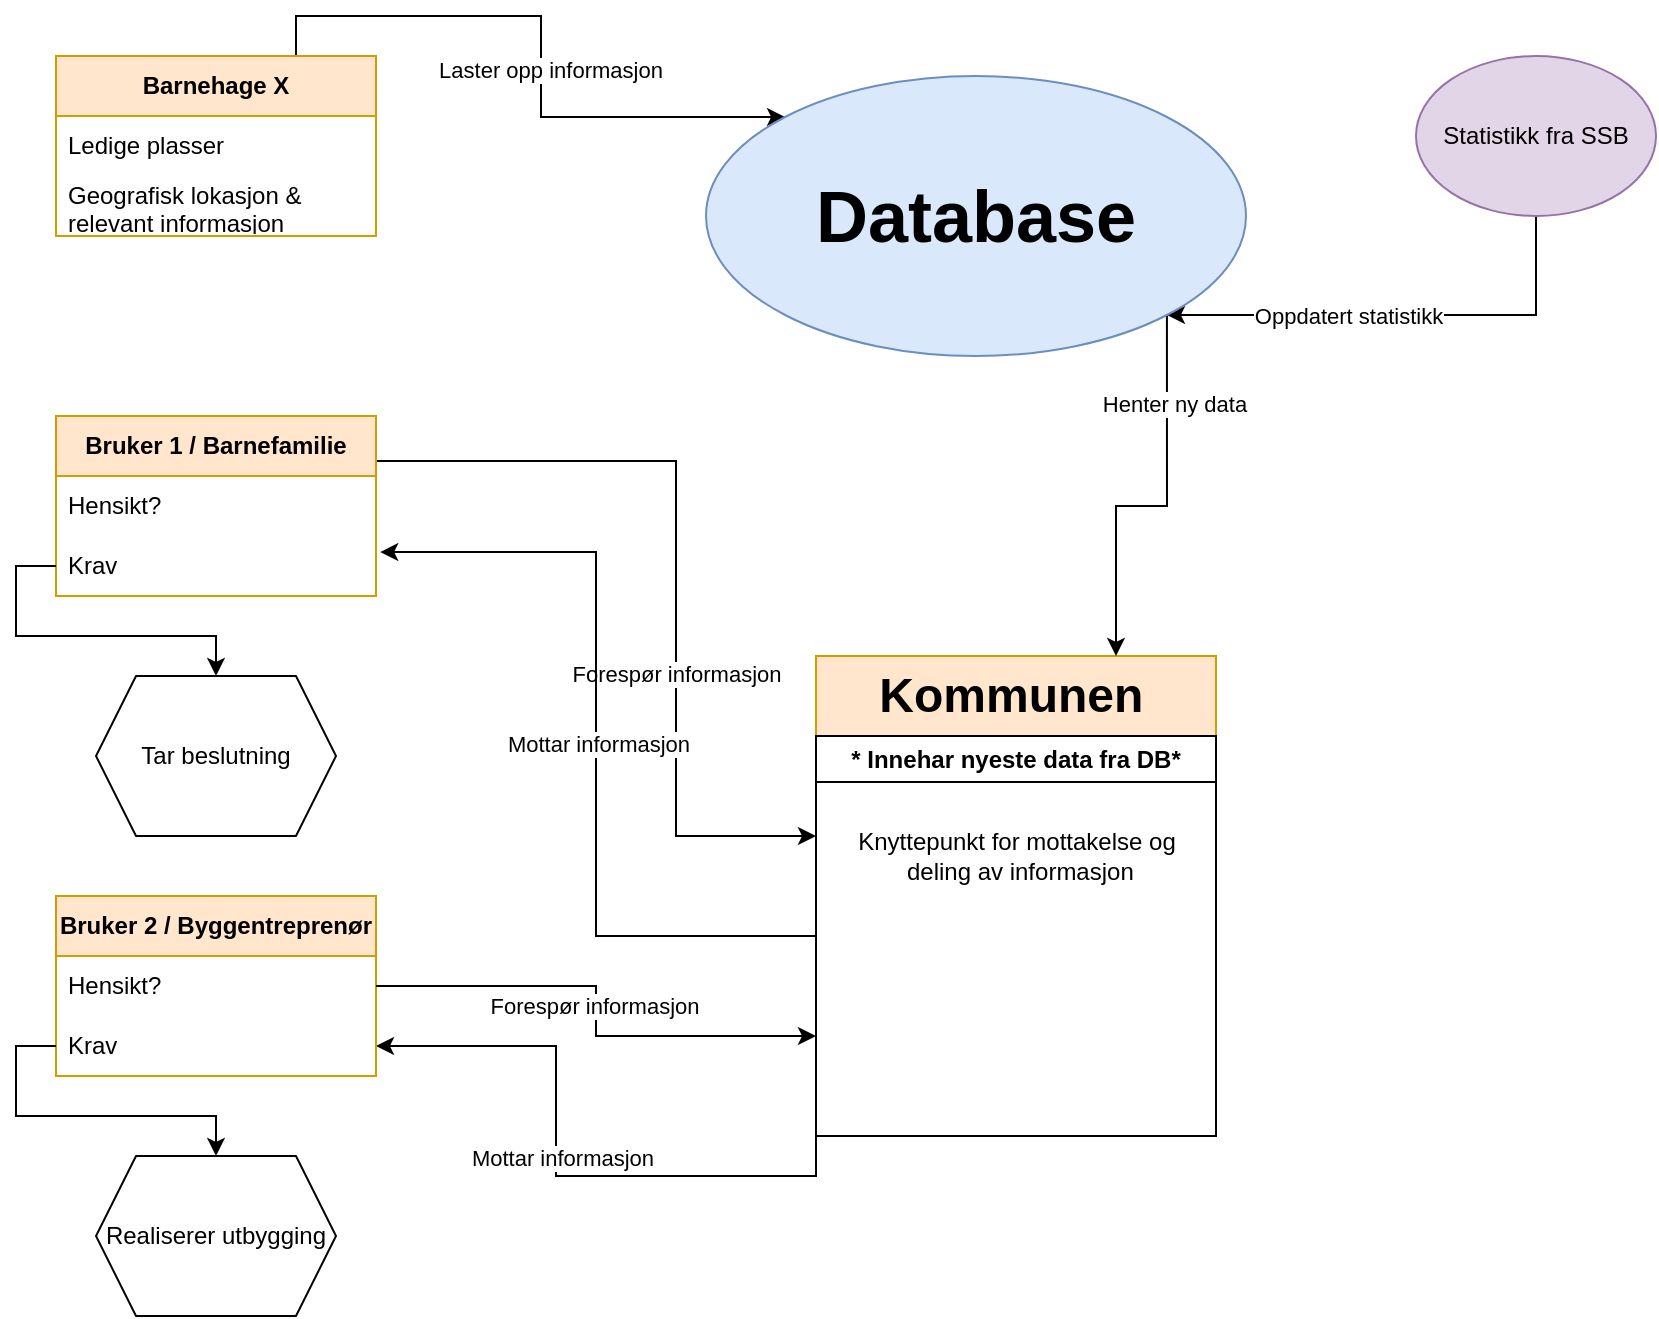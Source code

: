 <mxfile version="22.0.2" type="github">
  <diagram id="C5RBs43oDa-KdzZeNtuy" name="Page-1">
    <mxGraphModel dx="2901" dy="1118" grid="1" gridSize="10" guides="1" tooltips="1" connect="1" arrows="1" fold="1" page="1" pageScale="1" pageWidth="827" pageHeight="1169" math="0" shadow="0">
      <root>
        <mxCell id="WIyWlLk6GJQsqaUBKTNV-0" />
        <mxCell id="WIyWlLk6GJQsqaUBKTNV-1" parent="WIyWlLk6GJQsqaUBKTNV-0" />
        <mxCell id="G2nF_cRTzTYgWaF174XV-175" style="edgeStyle=orthogonalEdgeStyle;rounded=0;orthogonalLoop=1;jettySize=auto;html=1;exitX=1;exitY=0.25;exitDx=0;exitDy=0;entryX=0;entryY=0.25;entryDx=0;entryDy=0;" edge="1" parent="WIyWlLk6GJQsqaUBKTNV-1" source="G2nF_cRTzTYgWaF174XV-86" target="G2nF_cRTzTYgWaF174XV-97">
          <mxGeometry relative="1" as="geometry">
            <Array as="points">
              <mxPoint x="300" y="233" />
              <mxPoint x="300" y="420" />
            </Array>
          </mxGeometry>
        </mxCell>
        <mxCell id="G2nF_cRTzTYgWaF174XV-177" value="Forespør informasjon" style="edgeLabel;html=1;align=center;verticalAlign=middle;resizable=0;points=[];" vertex="1" connectable="0" parent="G2nF_cRTzTYgWaF174XV-175">
          <mxGeometry x="0.252" relative="1" as="geometry">
            <mxPoint y="1" as="offset" />
          </mxGeometry>
        </mxCell>
        <mxCell id="G2nF_cRTzTYgWaF174XV-86" value="&lt;b&gt;Bruker 1 / Barnefamilie&lt;/b&gt;" style="swimlane;fontStyle=0;childLayout=stackLayout;horizontal=1;startSize=30;horizontalStack=0;resizeParent=1;resizeParentMax=0;resizeLast=0;collapsible=1;marginBottom=0;whiteSpace=wrap;html=1;fillColor=#ffe6cc;strokeColor=#d79b00;" vertex="1" parent="WIyWlLk6GJQsqaUBKTNV-1">
          <mxGeometry x="-10" y="210" width="160" height="90" as="geometry" />
        </mxCell>
        <mxCell id="G2nF_cRTzTYgWaF174XV-87" value="Hensikt?" style="text;strokeColor=none;fillColor=none;align=left;verticalAlign=middle;spacingLeft=4;spacingRight=4;overflow=hidden;points=[[0,0.5],[1,0.5]];portConstraint=eastwest;rotatable=0;whiteSpace=wrap;html=1;" vertex="1" parent="G2nF_cRTzTYgWaF174XV-86">
          <mxGeometry y="30" width="160" height="30" as="geometry" />
        </mxCell>
        <mxCell id="G2nF_cRTzTYgWaF174XV-88" value="Krav" style="text;strokeColor=none;fillColor=none;align=left;verticalAlign=middle;spacingLeft=4;spacingRight=4;overflow=hidden;points=[[0,0.5],[1,0.5]];portConstraint=eastwest;rotatable=0;whiteSpace=wrap;html=1;" vertex="1" parent="G2nF_cRTzTYgWaF174XV-86">
          <mxGeometry y="60" width="160" height="30" as="geometry" />
        </mxCell>
        <mxCell id="G2nF_cRTzTYgWaF174XV-96" value="&lt;h1&gt;&amp;nbsp; &amp;nbsp; Kommunen&lt;/h1&gt;&lt;p&gt;&lt;br&gt;&lt;/p&gt;" style="text;html=1;strokeColor=#d79b00;fillColor=#ffe6cc;spacing=5;spacingTop=-20;whiteSpace=wrap;overflow=hidden;rounded=0;" vertex="1" parent="WIyWlLk6GJQsqaUBKTNV-1">
          <mxGeometry x="370" y="330" width="200" height="40" as="geometry" />
        </mxCell>
        <mxCell id="G2nF_cRTzTYgWaF174XV-186" style="edgeStyle=orthogonalEdgeStyle;rounded=0;orthogonalLoop=1;jettySize=auto;html=1;exitX=0;exitY=1;exitDx=0;exitDy=0;entryX=1;entryY=0.5;entryDx=0;entryDy=0;" edge="1" parent="WIyWlLk6GJQsqaUBKTNV-1" source="G2nF_cRTzTYgWaF174XV-97" target="G2nF_cRTzTYgWaF174XV-100">
          <mxGeometry relative="1" as="geometry">
            <Array as="points">
              <mxPoint x="370" y="590" />
              <mxPoint x="240" y="590" />
              <mxPoint x="240" y="525" />
            </Array>
          </mxGeometry>
        </mxCell>
        <mxCell id="G2nF_cRTzTYgWaF174XV-187" value="Mottar informasjon" style="edgeLabel;html=1;align=center;verticalAlign=middle;resizable=0;points=[];" vertex="1" connectable="0" parent="G2nF_cRTzTYgWaF174XV-186">
          <mxGeometry x="0.043" y="-3" relative="1" as="geometry">
            <mxPoint as="offset" />
          </mxGeometry>
        </mxCell>
        <mxCell id="G2nF_cRTzTYgWaF174XV-97" value="* Innehar nyeste data fra DB*" style="swimlane;whiteSpace=wrap;html=1;" vertex="1" parent="WIyWlLk6GJQsqaUBKTNV-1">
          <mxGeometry x="370" y="370" width="200" height="200" as="geometry" />
        </mxCell>
        <mxCell id="G2nF_cRTzTYgWaF174XV-157" value="Knyttepunkt for mottakelse og&lt;br&gt;&amp;nbsp;deling av informasjon&lt;br&gt;" style="text;html=1;align=center;verticalAlign=middle;resizable=0;points=[];autosize=1;strokeColor=none;fillColor=none;" vertex="1" parent="G2nF_cRTzTYgWaF174XV-97">
          <mxGeometry x="10" y="40" width="180" height="40" as="geometry" />
        </mxCell>
        <mxCell id="G2nF_cRTzTYgWaF174XV-98" value="&lt;b&gt;Bruker 2 / Byggentreprenør&lt;/b&gt;" style="swimlane;fontStyle=0;childLayout=stackLayout;horizontal=1;startSize=30;horizontalStack=0;resizeParent=1;resizeParentMax=0;resizeLast=0;collapsible=1;marginBottom=0;whiteSpace=wrap;html=1;fillColor=#ffe6cc;strokeColor=#d79b00;" vertex="1" parent="WIyWlLk6GJQsqaUBKTNV-1">
          <mxGeometry x="-10" y="450" width="160" height="90" as="geometry" />
        </mxCell>
        <mxCell id="G2nF_cRTzTYgWaF174XV-99" value="Hensikt?" style="text;strokeColor=none;fillColor=none;align=left;verticalAlign=middle;spacingLeft=4;spacingRight=4;overflow=hidden;points=[[0,0.5],[1,0.5]];portConstraint=eastwest;rotatable=0;whiteSpace=wrap;html=1;" vertex="1" parent="G2nF_cRTzTYgWaF174XV-98">
          <mxGeometry y="30" width="160" height="30" as="geometry" />
        </mxCell>
        <mxCell id="G2nF_cRTzTYgWaF174XV-100" value="Krav" style="text;strokeColor=none;fillColor=none;align=left;verticalAlign=middle;spacingLeft=4;spacingRight=4;overflow=hidden;points=[[0,0.5],[1,0.5]];portConstraint=eastwest;rotatable=0;whiteSpace=wrap;html=1;" vertex="1" parent="G2nF_cRTzTYgWaF174XV-98">
          <mxGeometry y="60" width="160" height="30" as="geometry" />
        </mxCell>
        <mxCell id="G2nF_cRTzTYgWaF174XV-123" value="Realiserer utbygging" style="shape=hexagon;perimeter=hexagonPerimeter2;whiteSpace=wrap;html=1;fixedSize=1;" vertex="1" parent="WIyWlLk6GJQsqaUBKTNV-1">
          <mxGeometry x="10" y="580" width="120" height="80" as="geometry" />
        </mxCell>
        <mxCell id="G2nF_cRTzTYgWaF174XV-125" value="Tar beslutning" style="shape=hexagon;perimeter=hexagonPerimeter2;whiteSpace=wrap;html=1;fixedSize=1;" vertex="1" parent="WIyWlLk6GJQsqaUBKTNV-1">
          <mxGeometry x="10" y="340" width="120" height="80" as="geometry" />
        </mxCell>
        <mxCell id="G2nF_cRTzTYgWaF174XV-126" style="edgeStyle=orthogonalEdgeStyle;rounded=0;orthogonalLoop=1;jettySize=auto;html=1;exitX=0;exitY=0.5;exitDx=0;exitDy=0;entryX=0.5;entryY=0;entryDx=0;entryDy=0;" edge="1" parent="WIyWlLk6GJQsqaUBKTNV-1" source="G2nF_cRTzTYgWaF174XV-88" target="G2nF_cRTzTYgWaF174XV-125">
          <mxGeometry relative="1" as="geometry" />
        </mxCell>
        <mxCell id="G2nF_cRTzTYgWaF174XV-170" style="edgeStyle=orthogonalEdgeStyle;rounded=0;orthogonalLoop=1;jettySize=auto;html=1;exitX=0.5;exitY=1;exitDx=0;exitDy=0;entryX=1;entryY=1;entryDx=0;entryDy=0;" edge="1" parent="WIyWlLk6GJQsqaUBKTNV-1" source="G2nF_cRTzTYgWaF174XV-131" target="G2nF_cRTzTYgWaF174XV-151">
          <mxGeometry relative="1" as="geometry" />
        </mxCell>
        <mxCell id="G2nF_cRTzTYgWaF174XV-171" value="Oppdatert statistikk" style="edgeLabel;html=1;align=center;verticalAlign=middle;resizable=0;points=[];" vertex="1" connectable="0" parent="G2nF_cRTzTYgWaF174XV-170">
          <mxGeometry x="0.218" relative="1" as="geometry">
            <mxPoint x="-1" as="offset" />
          </mxGeometry>
        </mxCell>
        <mxCell id="G2nF_cRTzTYgWaF174XV-131" value="Statistikk fra SSB" style="ellipse;whiteSpace=wrap;html=1;fillColor=#e1d5e7;strokeColor=#9673a6;" vertex="1" parent="WIyWlLk6GJQsqaUBKTNV-1">
          <mxGeometry x="670" y="30" width="120" height="80" as="geometry" />
        </mxCell>
        <mxCell id="G2nF_cRTzTYgWaF174XV-167" style="edgeStyle=orthogonalEdgeStyle;rounded=0;orthogonalLoop=1;jettySize=auto;html=1;exitX=0.75;exitY=0;exitDx=0;exitDy=0;entryX=0;entryY=0;entryDx=0;entryDy=0;" edge="1" parent="WIyWlLk6GJQsqaUBKTNV-1" source="G2nF_cRTzTYgWaF174XV-134" target="G2nF_cRTzTYgWaF174XV-151">
          <mxGeometry relative="1" as="geometry" />
        </mxCell>
        <mxCell id="G2nF_cRTzTYgWaF174XV-169" value="Laster opp informasjon" style="edgeLabel;html=1;align=center;verticalAlign=middle;resizable=0;points=[];" vertex="1" connectable="0" parent="G2nF_cRTzTYgWaF174XV-167">
          <mxGeometry x="0.07" y="4" relative="1" as="geometry">
            <mxPoint y="1" as="offset" />
          </mxGeometry>
        </mxCell>
        <mxCell id="G2nF_cRTzTYgWaF174XV-134" value="&lt;b&gt;Barnehage X&lt;/b&gt;" style="swimlane;fontStyle=0;childLayout=stackLayout;horizontal=1;startSize=30;horizontalStack=0;resizeParent=1;resizeParentMax=0;resizeLast=0;collapsible=1;marginBottom=0;whiteSpace=wrap;html=1;fillColor=#ffe6cc;strokeColor=#d79b00;" vertex="1" parent="WIyWlLk6GJQsqaUBKTNV-1">
          <mxGeometry x="-10" y="30" width="160" height="90" as="geometry" />
        </mxCell>
        <mxCell id="G2nF_cRTzTYgWaF174XV-135" value="Ledige plasser" style="text;strokeColor=none;fillColor=none;align=left;verticalAlign=middle;spacingLeft=4;spacingRight=4;overflow=hidden;points=[[0,0.5],[1,0.5]];portConstraint=eastwest;rotatable=0;whiteSpace=wrap;html=1;" vertex="1" parent="G2nF_cRTzTYgWaF174XV-134">
          <mxGeometry y="30" width="160" height="30" as="geometry" />
        </mxCell>
        <mxCell id="G2nF_cRTzTYgWaF174XV-136" value="Geografisk lokasjon &amp;amp;&lt;br&gt;relevant informasjon" style="text;strokeColor=none;fillColor=none;align=left;verticalAlign=middle;spacingLeft=4;spacingRight=4;overflow=hidden;points=[[0,0.5],[1,0.5]];portConstraint=eastwest;rotatable=0;whiteSpace=wrap;html=1;" vertex="1" parent="G2nF_cRTzTYgWaF174XV-134">
          <mxGeometry y="60" width="160" height="30" as="geometry" />
        </mxCell>
        <mxCell id="G2nF_cRTzTYgWaF174XV-149" style="edgeStyle=orthogonalEdgeStyle;rounded=0;orthogonalLoop=1;jettySize=auto;html=1;exitX=0;exitY=0.5;exitDx=0;exitDy=0;entryX=0.5;entryY=0;entryDx=0;entryDy=0;" edge="1" parent="WIyWlLk6GJQsqaUBKTNV-1" source="G2nF_cRTzTYgWaF174XV-100" target="G2nF_cRTzTYgWaF174XV-123">
          <mxGeometry relative="1" as="geometry" />
        </mxCell>
        <mxCell id="G2nF_cRTzTYgWaF174XV-172" style="edgeStyle=orthogonalEdgeStyle;rounded=0;orthogonalLoop=1;jettySize=auto;html=1;exitX=1;exitY=1;exitDx=0;exitDy=0;entryX=0.75;entryY=0;entryDx=0;entryDy=0;" edge="1" parent="WIyWlLk6GJQsqaUBKTNV-1" source="G2nF_cRTzTYgWaF174XV-151" target="G2nF_cRTzTYgWaF174XV-96">
          <mxGeometry relative="1" as="geometry" />
        </mxCell>
        <mxCell id="G2nF_cRTzTYgWaF174XV-174" value="Henter ny data" style="edgeLabel;html=1;align=center;verticalAlign=middle;resizable=0;points=[];" vertex="1" connectable="0" parent="G2nF_cRTzTYgWaF174XV-172">
          <mxGeometry x="-0.551" y="3" relative="1" as="geometry">
            <mxPoint as="offset" />
          </mxGeometry>
        </mxCell>
        <mxCell id="G2nF_cRTzTYgWaF174XV-151" value="&lt;font style=&quot;font-size: 36px;&quot;&gt;&lt;b style=&quot;&quot;&gt;Database&lt;/b&gt;&lt;/font&gt;" style="ellipse;whiteSpace=wrap;html=1;fillColor=#dae8fc;strokeColor=#6c8ebf;" vertex="1" parent="WIyWlLk6GJQsqaUBKTNV-1">
          <mxGeometry x="315" y="40" width="270" height="140" as="geometry" />
        </mxCell>
        <mxCell id="G2nF_cRTzTYgWaF174XV-179" style="edgeStyle=orthogonalEdgeStyle;rounded=0;orthogonalLoop=1;jettySize=auto;html=1;exitX=0;exitY=0.5;exitDx=0;exitDy=0;entryX=1.013;entryY=0.267;entryDx=0;entryDy=0;entryPerimeter=0;" edge="1" parent="WIyWlLk6GJQsqaUBKTNV-1" source="G2nF_cRTzTYgWaF174XV-97" target="G2nF_cRTzTYgWaF174XV-88">
          <mxGeometry relative="1" as="geometry" />
        </mxCell>
        <mxCell id="G2nF_cRTzTYgWaF174XV-180" value="Mottar informasjon" style="edgeLabel;html=1;align=center;verticalAlign=middle;resizable=0;points=[];" vertex="1" connectable="0" parent="G2nF_cRTzTYgWaF174XV-179">
          <mxGeometry x="0.005" y="-1" relative="1" as="geometry">
            <mxPoint as="offset" />
          </mxGeometry>
        </mxCell>
        <mxCell id="G2nF_cRTzTYgWaF174XV-184" style="edgeStyle=orthogonalEdgeStyle;rounded=0;orthogonalLoop=1;jettySize=auto;html=1;entryX=0;entryY=0.75;entryDx=0;entryDy=0;" edge="1" parent="WIyWlLk6GJQsqaUBKTNV-1" source="G2nF_cRTzTYgWaF174XV-99" target="G2nF_cRTzTYgWaF174XV-97">
          <mxGeometry relative="1" as="geometry" />
        </mxCell>
        <mxCell id="G2nF_cRTzTYgWaF174XV-185" value="Forespør informasjon" style="edgeLabel;html=1;align=center;verticalAlign=middle;resizable=0;points=[];" vertex="1" connectable="0" parent="G2nF_cRTzTYgWaF174XV-184">
          <mxGeometry x="-0.02" y="-1" relative="1" as="geometry">
            <mxPoint as="offset" />
          </mxGeometry>
        </mxCell>
      </root>
    </mxGraphModel>
  </diagram>
</mxfile>
